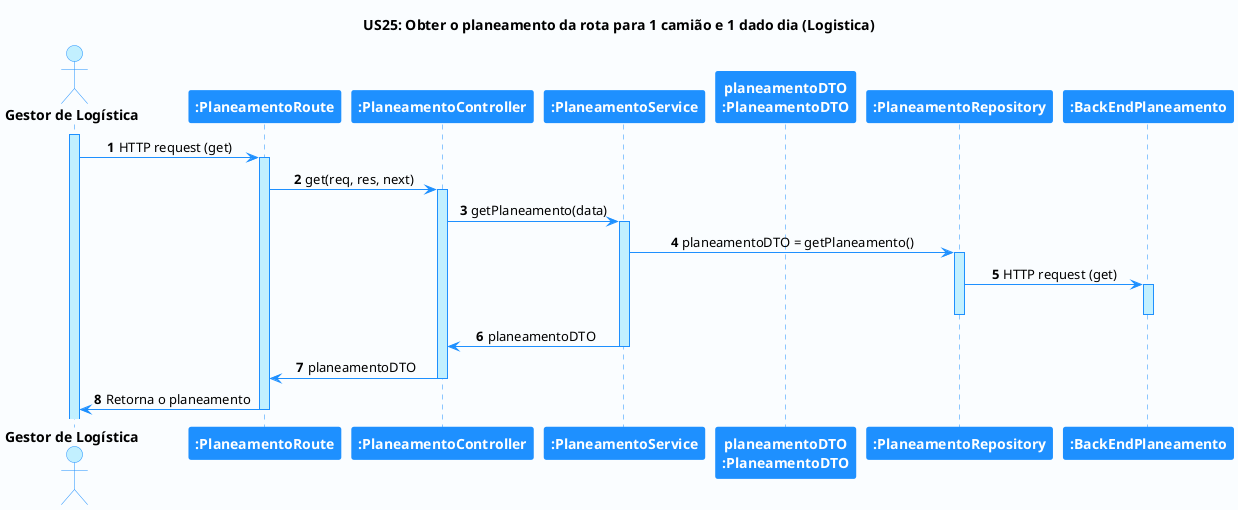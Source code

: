 @startuml hello

'-Style----------------------------------------------------------------------------------------------------------------

autonumber

skinparam DefaultTextAlignment center

skinparam BackgroundColor #fafdff

skinparam sequence {
    LifeLineBorderColor DodgerBlue
    LifeLineBackgroundColor APPLICATION

    ActorBackgroundColor APPLICATION
    ActorBorderColor DodgerBlue

    BackgroundColor #FFFFFF
    ArrowColor DodgerBlue
    BorderColor DodgerBlue

    ParticipantBackgroundColor DodgerBlue
    ParticipantFontColor #FFFFFF
    ParticipantBorderColor DodgerBlue

    GroupBorderColor #082642
    GroupBackgroundColor APPLICATION
}

skinparam note {
    LifeLineBorderColor DodgerBlue
    LifeLineBackgroundColor APPLICATION

    ActorBackgroundColor APPLICATION
    ActorBorderColor DodgerBlue

    BackgroundColor #FFFFFF
    ArrowColor DodgerBlue
    BorderColor DodgerBlue

    ParticipantBackgroundColor DodgerBlue
    ParticipantFontColor #FFFFFF
    ParticipantBorderColor DodgerBlue

    GroupBorderColor #082642
    GroupBackgroundColor APPLICATION
}

'-Title----------------------------------------------------------------------------------------------------------------

title US25: Obter o planeamento da rota para 1 camião e 1 dado dia (Logistica)

'-Actors/Participants--------------------------------------------------------------------------------------------------

actor "<b>Gestor de Logística" as A
participant "<b>:PlaneamentoRoute" as PR
participant "<b>:PlaneamentoController" as PC
participant "<b>:PlaneamentoService" as PS
participant "<b>planeamentoDTO\n<b>:PlaneamentoDTO" as PD
participant "<b>:PlaneamentoRepository" as PREP
participant "<b>:BackEndPlaneamento" as BP


'-Associations---------------------------------------------------------------------------------------------------------

activate A

A -> PR: HTTP request (get)
activate PR

PR -> PC: get(req, res, next)
activate PC

PC -> PS : getPlaneamento(data)
activate PS
PS -> PREP : planeamentoDTO = getPlaneamento()
activate PREP


PREP -> BP : HTTP request (get)
activate BP
deactivate BP
deactivate PREP

PS -> PC : planeamentoDTO
deactivate PS
PC -> PR: planeamentoDTO
deactivate PC

PR -> A: Retorna o planeamento
deactivate PR
'----------------------------------------------------------------------------------------------------------------------

@enduml